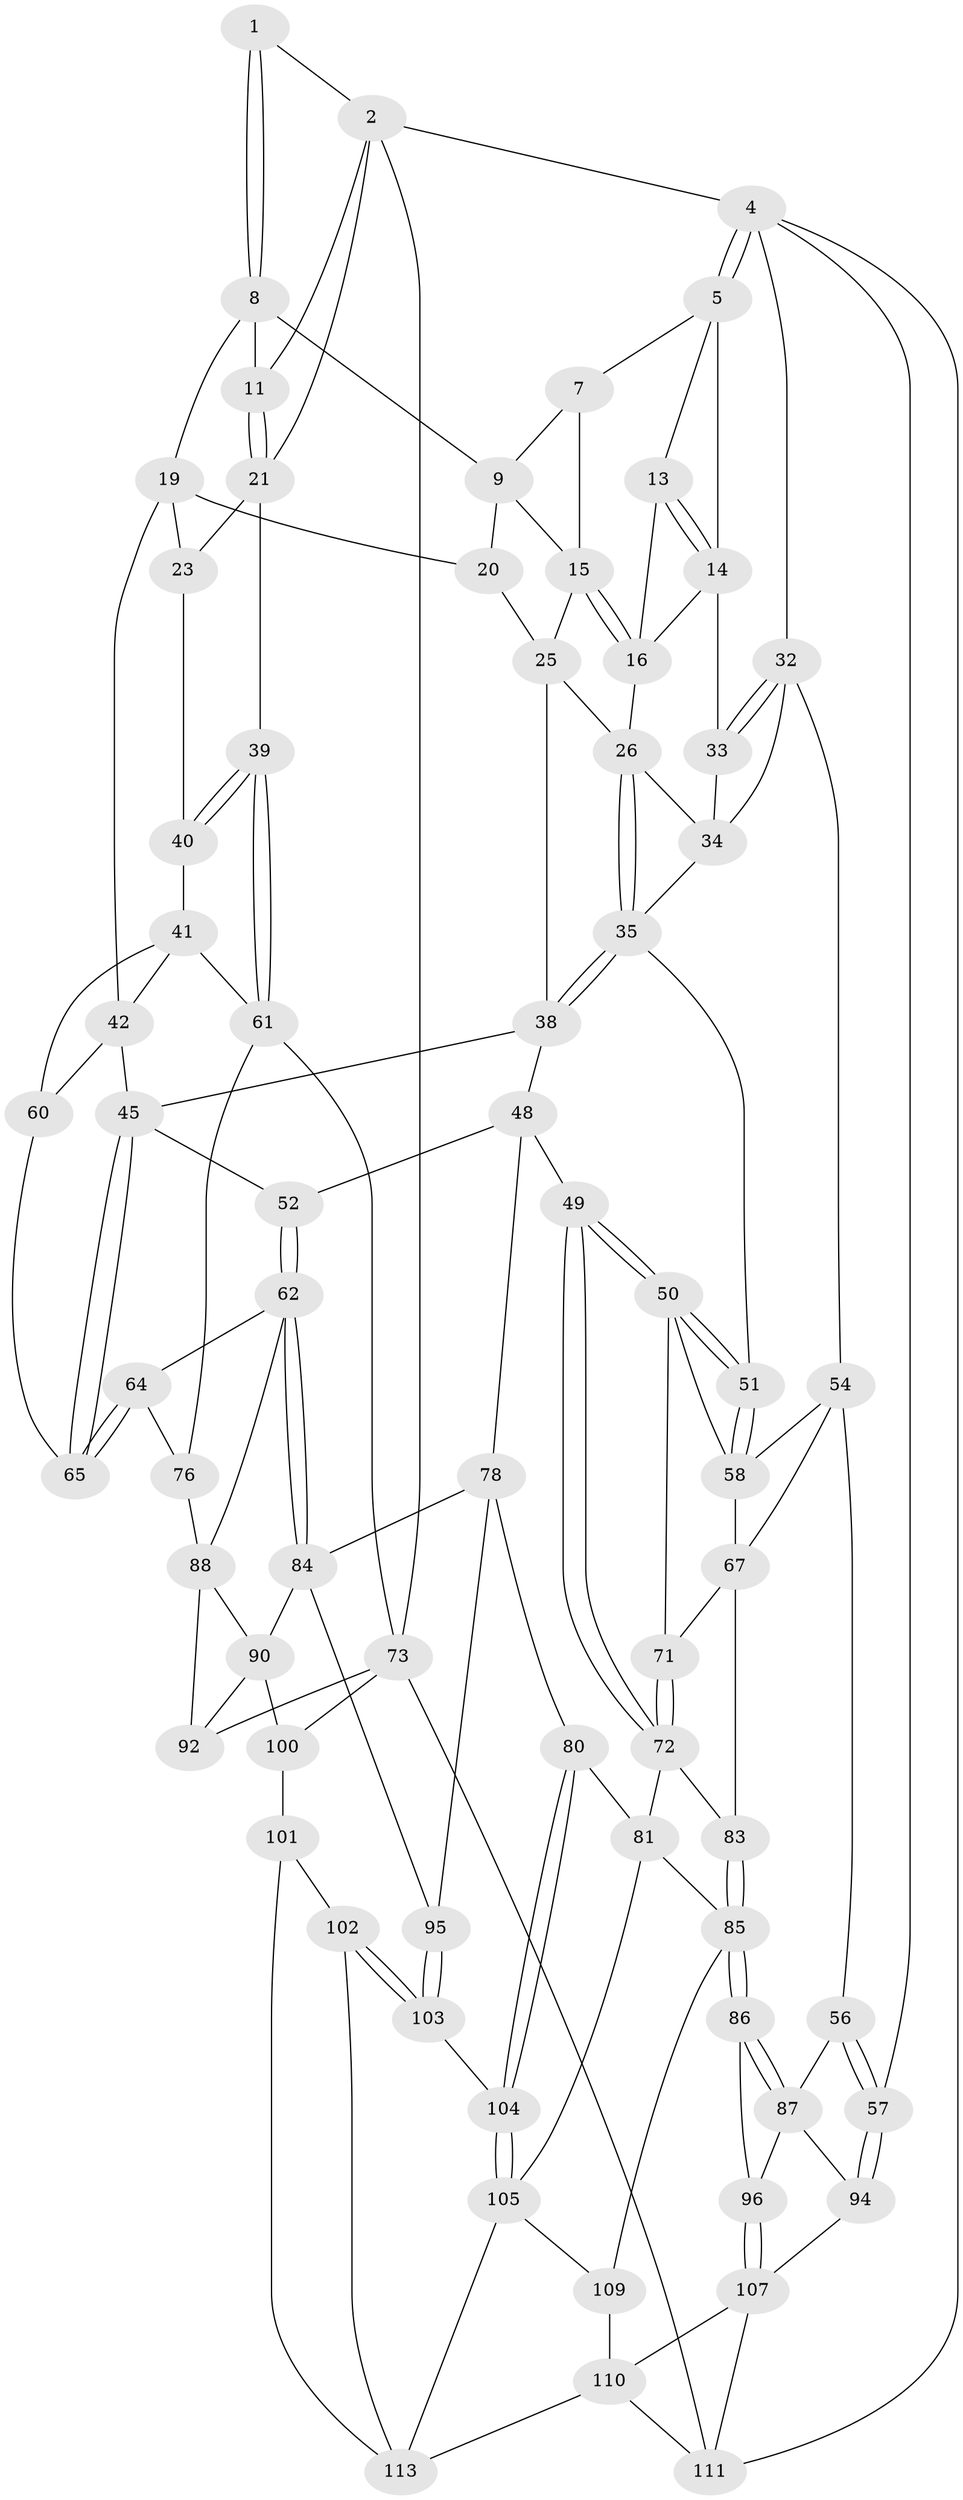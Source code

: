 // original degree distribution, {3: 0.01694915254237288, 4: 0.22033898305084745, 6: 0.2033898305084746, 5: 0.559322033898305}
// Generated by graph-tools (version 1.1) at 2025/42/03/06/25 10:42:33]
// undirected, 72 vertices, 158 edges
graph export_dot {
graph [start="1"]
  node [color=gray90,style=filled];
  1 [pos="+0.6499703795524008+0"];
  2 [pos="+0.7267256090120526+0",super="+3"];
  4 [pos="+0+0",super="+31"];
  5 [pos="+0.1405162081253522+0",super="+6"];
  7 [pos="+0.39970923272571657+0",super="+10"];
  8 [pos="+0.6218882772743161+0.015990975125930208",super="+12"];
  9 [pos="+0.5892433052096333+0.06919820972914927",super="+17"];
  11 [pos="+0.8198489547496116+0.07073317793440527"];
  13 [pos="+0.29534425655257346+0.07195850102856043"];
  14 [pos="+0.09066670617952652+0.11992386149061007",super="+30"];
  15 [pos="+0.45524993290375465+0.08222964750953263",super="+18"];
  16 [pos="+0.3044016744195292+0.10900397080322062",super="+28"];
  19 [pos="+0.7108407088013082+0.2825288057419735",super="+24"];
  20 [pos="+0.6050261458354629+0.2916298758365701"];
  21 [pos="+0.8475578536915532+0.11562896574257112",super="+22"];
  23 [pos="+0.8040442123406851+0.2650258070385557"];
  25 [pos="+0.43181340192893597+0.20540842541954213",super="+29"];
  26 [pos="+0.3228153789191255+0.21290262893967904",super="+27"];
  32 [pos="+0+0.27466526372520017",super="+43"];
  33 [pos="+0+0.2474926637038896"];
  34 [pos="+0.30248624322405476+0.22714805126951138",super="+37"];
  35 [pos="+0.3803979078653943+0.4028599379916686",super="+36"];
  38 [pos="+0.5673121825526598+0.33735589868968724",super="+47"];
  39 [pos="+1+0.2901143787485655"];
  40 [pos="+0.869889584012066+0.2881326579401947"];
  41 [pos="+0.8984706916299224+0.457008973411861",super="+59"];
  42 [pos="+0.7591747392506007+0.4219422088327247",super="+44"];
  45 [pos="+0.7464243991158052+0.4677440358466173",super="+46"];
  48 [pos="+0.4792311532130915+0.5393912444478157",super="+53"];
  49 [pos="+0.37284107379740516+0.4696406193106143"];
  50 [pos="+0.36177615465588275+0.44662183894446883",super="+69"];
  51 [pos="+0.36060082110859926+0.43974539273490176"];
  52 [pos="+0.6089730497125346+0.47830056664498316"];
  54 [pos="+0.1281491056264723+0.4041318630732459",super="+55"];
  56 [pos="+0.06881046324071091+0.5894493381828562"];
  57 [pos="+0+0.6112982524874485"];
  58 [pos="+0.19825212421908964+0.4787088625659721",super="+66"];
  60 [pos="+0.918564917925003+0.5270800429068278"];
  61 [pos="+1+0.4570844299527092",super="+75"];
  62 [pos="+0.6890613645137189+0.5910412460702975",super="+63"];
  64 [pos="+0.7159936024289624+0.5627806764675497",super="+77"];
  65 [pos="+0.7352435862840133+0.5349048744650062",super="+70"];
  67 [pos="+0.16237783016320037+0.5950706543626391",super="+68"];
  71 [pos="+0.25158641135595283+0.5738193380997657"];
  72 [pos="+0.3224146966738967+0.6255696347323698",super="+82"];
  73 [pos="+1+1",super="+74"];
  76 [pos="+0.8906487321296428+0.637417159420137"];
  78 [pos="+0.5188076084733821+0.6649802807629245",super="+79"];
  80 [pos="+0.49761171302747836+0.696847580368461"];
  81 [pos="+0.3554664409337471+0.7050111522647883",super="+97"];
  83 [pos="+0.20993871626025837+0.7217575048529995"];
  84 [pos="+0.6804233016108638+0.6069382056002166",super="+91"];
  85 [pos="+0.1704111264259699+0.7676390902497481",super="+98"];
  86 [pos="+0.1356379815661963+0.7701029227741021"];
  87 [pos="+0.09063199245080912+0.702303758478553",super="+93"];
  88 [pos="+0.8832903542752566+0.6483961799232714",super="+89"];
  90 [pos="+0.823434104279457+0.7468975039771476",super="+99"];
  92 [pos="+1+0.7889612558080966"];
  94 [pos="+0+0.6469952468976601"];
  95 [pos="+0.7342345867672883+0.7793800055795844"];
  96 [pos="+0.09756145271869596+0.7884845000845171"];
  100 [pos="+0.8608051571549701+0.9634103398897105",super="+117"];
  101 [pos="+0.7019400417782311+0.8879739190209902",super="+118"];
  102 [pos="+0.6879497075141077+0.8636553283756737",super="+112"];
  103 [pos="+0.6865676381553246+0.8590137195298846",super="+106"];
  104 [pos="+0.5160618400963298+0.7559685085650547"];
  105 [pos="+0.3274610977415436+0.9065812448127388",super="+114"];
  107 [pos="+0.07750465013205554+0.8236678196510111",super="+108"];
  109 [pos="+0.1690572568965675+0.8915490901734786"];
  110 [pos="+0.13808108274820466+0.9020873021720858",super="+115"];
  111 [pos="+0+1"];
  113 [pos="+0.38414513919182763+1",super="+116"];
  1 -- 2;
  1 -- 8;
  1 -- 8;
  2 -- 11;
  2 -- 73;
  2 -- 4;
  2 -- 21;
  4 -- 5;
  4 -- 5;
  4 -- 111;
  4 -- 32;
  4 -- 57;
  5 -- 14;
  5 -- 13;
  5 -- 7;
  7 -- 9;
  7 -- 15;
  8 -- 9;
  8 -- 19;
  8 -- 11;
  9 -- 20;
  9 -- 15;
  11 -- 21;
  11 -- 21;
  13 -- 14;
  13 -- 14;
  13 -- 16;
  14 -- 33;
  14 -- 16;
  15 -- 16;
  15 -- 16;
  15 -- 25;
  16 -- 26;
  19 -- 20;
  19 -- 42;
  19 -- 23;
  20 -- 25;
  21 -- 23;
  21 -- 39;
  23 -- 40;
  25 -- 26;
  25 -- 38;
  26 -- 35;
  26 -- 35;
  26 -- 34;
  32 -- 33;
  32 -- 33;
  32 -- 34;
  32 -- 54;
  33 -- 34;
  34 -- 35;
  35 -- 38;
  35 -- 38;
  35 -- 51;
  38 -- 48;
  38 -- 45;
  39 -- 40;
  39 -- 40;
  39 -- 61;
  39 -- 61;
  40 -- 41;
  41 -- 42;
  41 -- 60;
  41 -- 61;
  42 -- 60;
  42 -- 45;
  45 -- 65;
  45 -- 65;
  45 -- 52;
  48 -- 49;
  48 -- 52;
  48 -- 78;
  49 -- 50;
  49 -- 50;
  49 -- 72;
  49 -- 72;
  50 -- 51;
  50 -- 51;
  50 -- 71;
  50 -- 58;
  51 -- 58;
  51 -- 58;
  52 -- 62;
  52 -- 62;
  54 -- 58;
  54 -- 56;
  54 -- 67;
  56 -- 57;
  56 -- 57;
  56 -- 87;
  57 -- 94;
  57 -- 94;
  58 -- 67;
  60 -- 65;
  61 -- 76;
  61 -- 73;
  62 -- 84;
  62 -- 84;
  62 -- 64;
  62 -- 88;
  64 -- 65 [weight=2];
  64 -- 65;
  64 -- 76;
  67 -- 71;
  67 -- 83;
  71 -- 72;
  71 -- 72;
  72 -- 81;
  72 -- 83;
  73 -- 111;
  73 -- 92;
  73 -- 100;
  76 -- 88;
  78 -- 84;
  78 -- 80;
  78 -- 95;
  80 -- 81;
  80 -- 104;
  80 -- 104;
  81 -- 85;
  81 -- 105;
  83 -- 85;
  83 -- 85;
  84 -- 90;
  84 -- 95;
  85 -- 86;
  85 -- 86;
  85 -- 109;
  86 -- 87;
  86 -- 87;
  86 -- 96;
  87 -- 96;
  87 -- 94;
  88 -- 90;
  88 -- 92;
  90 -- 100;
  90 -- 92;
  94 -- 107;
  95 -- 103;
  95 -- 103;
  96 -- 107;
  96 -- 107;
  100 -- 101 [weight=2];
  101 -- 102;
  101 -- 113;
  102 -- 103 [weight=2];
  102 -- 103;
  102 -- 113;
  103 -- 104;
  104 -- 105;
  104 -- 105;
  105 -- 113;
  105 -- 109;
  107 -- 110;
  107 -- 111;
  109 -- 110;
  110 -- 111;
  110 -- 113;
}
